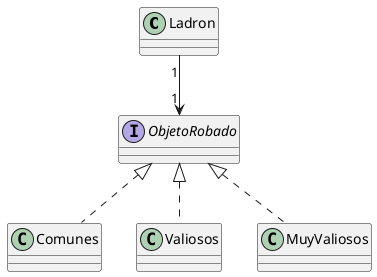 @startuml

class Ladron

interface ObjetoRobado

class Comunes implements ObjetoRobado
class Valiosos implements ObjetoRobado
class MuyValiosos implements ObjetoRobado

Ladron "1" --> "1" ObjetoRobado

@enduml
